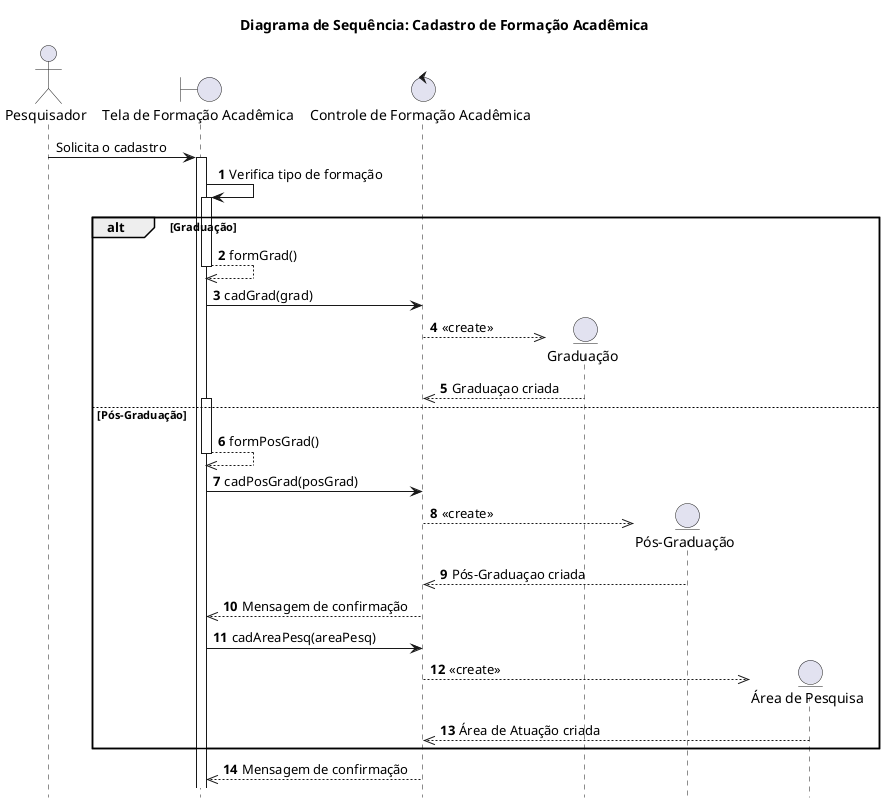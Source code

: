 @startuml diagramaSeq

    title "Diagrama de Sequência: Cadastro de Formação Acadêmica"
    hide footbox

    actor Pesquisador as pesq 
    boundary "Tela de Formação Acadêmica" as uiFA
    control "Controle de Formação Acadêmica" as contFA
    entity "Graduação" as GFA
    entity "Pós-Graduação" as PGFA
	entity "Área de Pesquisa" as APesq

    pesq -> uiFA ++: Solicita o cadastro

	autonumber
    uiFA -> uiFA ++: Verifica tipo de formação

    alt Graduação
		uiFA -->> uiFA --: formGrad()
		uiFA -> contFA: cadGrad(grad)
        contFA -->> GFA **: <<create>>
		GFA -->> contFA : Graduaçao criada
    else Pós-Graduação
		activate uiFA
		uiFA -->> uiFA --: formPosGrad()

        uiFA -> contFA : cadPosGrad(posGrad)
        contFA -->> PGFA **: <<create>>
		PGFA -->> contFA : Pós-Graduaçao criada
		contFA -->> uiFA : Mensagem de confirmação

		uiFA -> contFA : cadAreaPesq(areaPesq)
		contFA -->> APesq **: <<create>>
		APesq -->> contFA : Área de Atuação criada
    end

    contFA -->> uiFA : Mensagem de confirmação

@enduml
